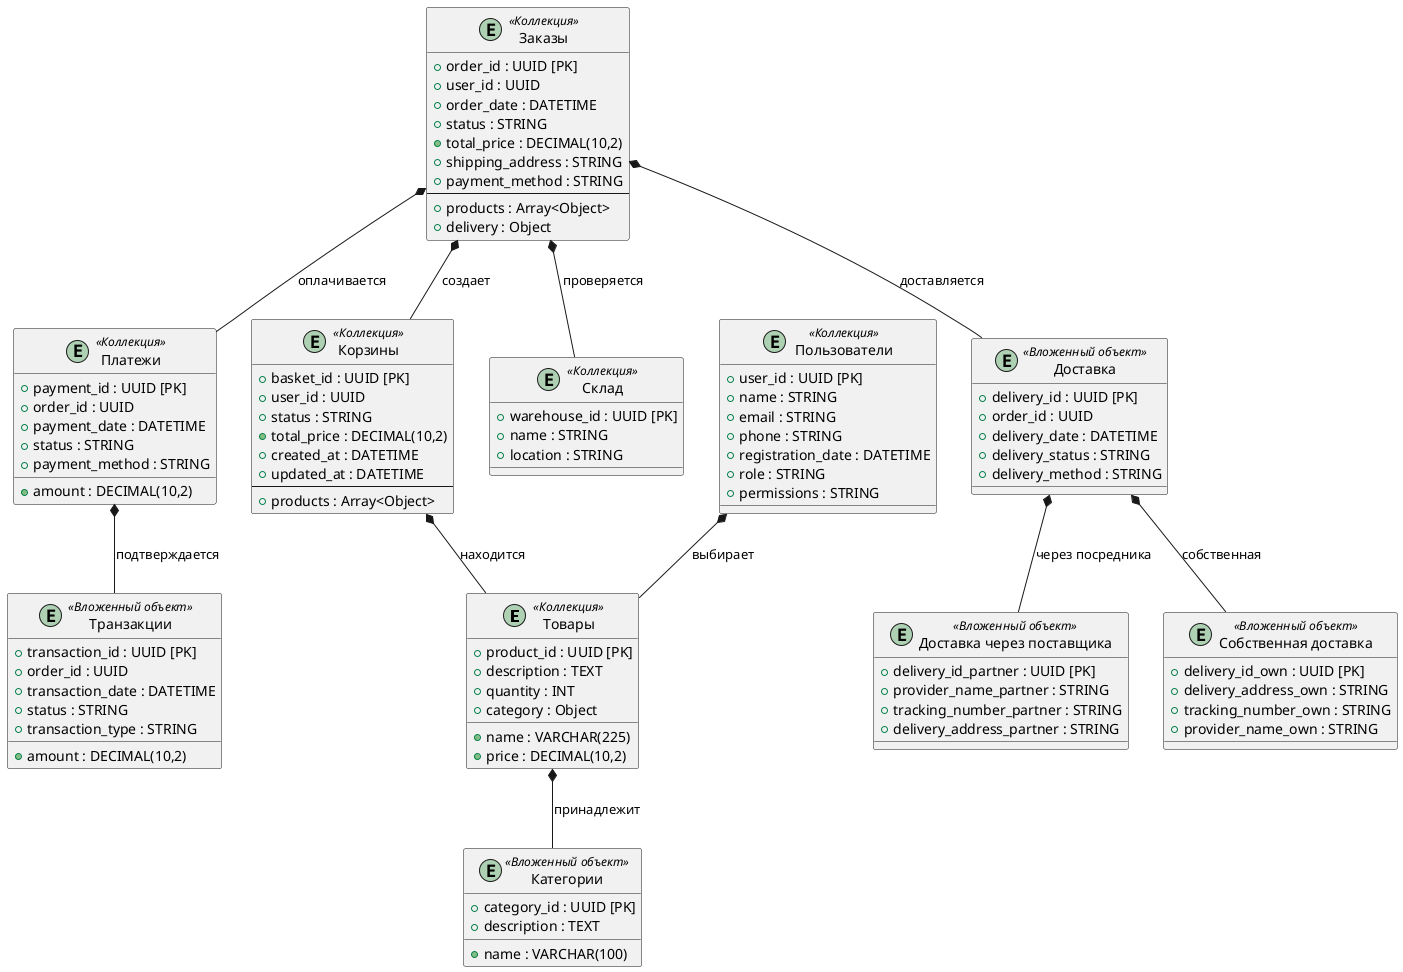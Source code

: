 @startuml
entity "Товары" as Products <<Коллекция>> {
    + product_id : UUID [PK]
    + name : VARCHAR(225)
    + description : TEXT
    + price : DECIMAL(10,2)
    + quantity : INT
    + category : Object  
}

entity "Категории" as Categories <<Вложенный объект>> {
    + category_id : UUID [PK]
    + name : VARCHAR(100)
    + description : TEXT
}

entity "Корзины" as Baskets <<Коллекция>> {
    + basket_id : UUID [PK]
    + user_id : UUID
    + status : STRING
    + total_price : DECIMAL(10,2)
    + created_at : DATETIME
    + updated_at : DATETIME
    --
    + products : Array<Object> 
}

entity "Заказы" as Orders <<Коллекция>> {
    + order_id : UUID [PK]
    + user_id : UUID
    + order_date : DATETIME
    + status : STRING
    + total_price : DECIMAL(10,2)
    + shipping_address : STRING
    + payment_method : STRING
    --
    + products : Array<Object>  
    + delivery : Object  
}

entity "Транзакции" as Transactions <<Вложенный объект>> {
    + transaction_id : UUID [PK]
    + order_id : UUID
    + transaction_date : DATETIME
    + amount : DECIMAL(10,2)
    + status : STRING
    + transaction_type : STRING
}

entity "Платежи" as Payments <<Коллекция>> {
    + payment_id : UUID [PK]
    + order_id : UUID
    + payment_date : DATETIME
    + amount : DECIMAL(10,2)
    + status : STRING
    + payment_method : STRING
}

entity "Склад" as Warehouse <<Коллекция>> {
    + warehouse_id : UUID [PK]
    + name : STRING
    + location : STRING
}

entity "Пользователи" as Users <<Коллекция>> {
    + user_id : UUID [PK]
    + name : STRING
    + email : STRING
    + phone : STRING
    + registration_date : DATETIME
    + role : STRING  
    + permissions : STRING 
}

entity "Доставка" as Delivery <<Вложенный объект>> {
    + delivery_id : UUID [PK]
    + order_id : UUID
    + delivery_date : DATETIME
    + delivery_status : STRING 
    + delivery_method : STRING
}

entity "Собственная доставка" as OwnDelivery <<Вложенный объект>> {
    + delivery_id_own : UUID [PK]
    + delivery_address_own : STRING
    + tracking_number_own : STRING
    + provider_name_own : STRING 
}

entity "Доставка через поставщика" as PartnerDelivery <<Вложенный объект>> {
    + delivery_id_partner : UUID [PK]
    + provider_name_partner : STRING 
    + tracking_number_partner : STRING 
    + delivery_address_partner : STRING
}

Users *-- Products : выбирает
Products *-- Categories : принадлежит
Baskets *-- Products : находится
Orders *-- Baskets : создает
Orders *-- Warehouse : проверяется
Orders *-- Payments : оплачивается
Payments *-- Transactions : подтверждается
Orders *-- Delivery : доставляется
Delivery *-- OwnDelivery : собственная
Delivery *-- PartnerDelivery : через посредника

@enduml